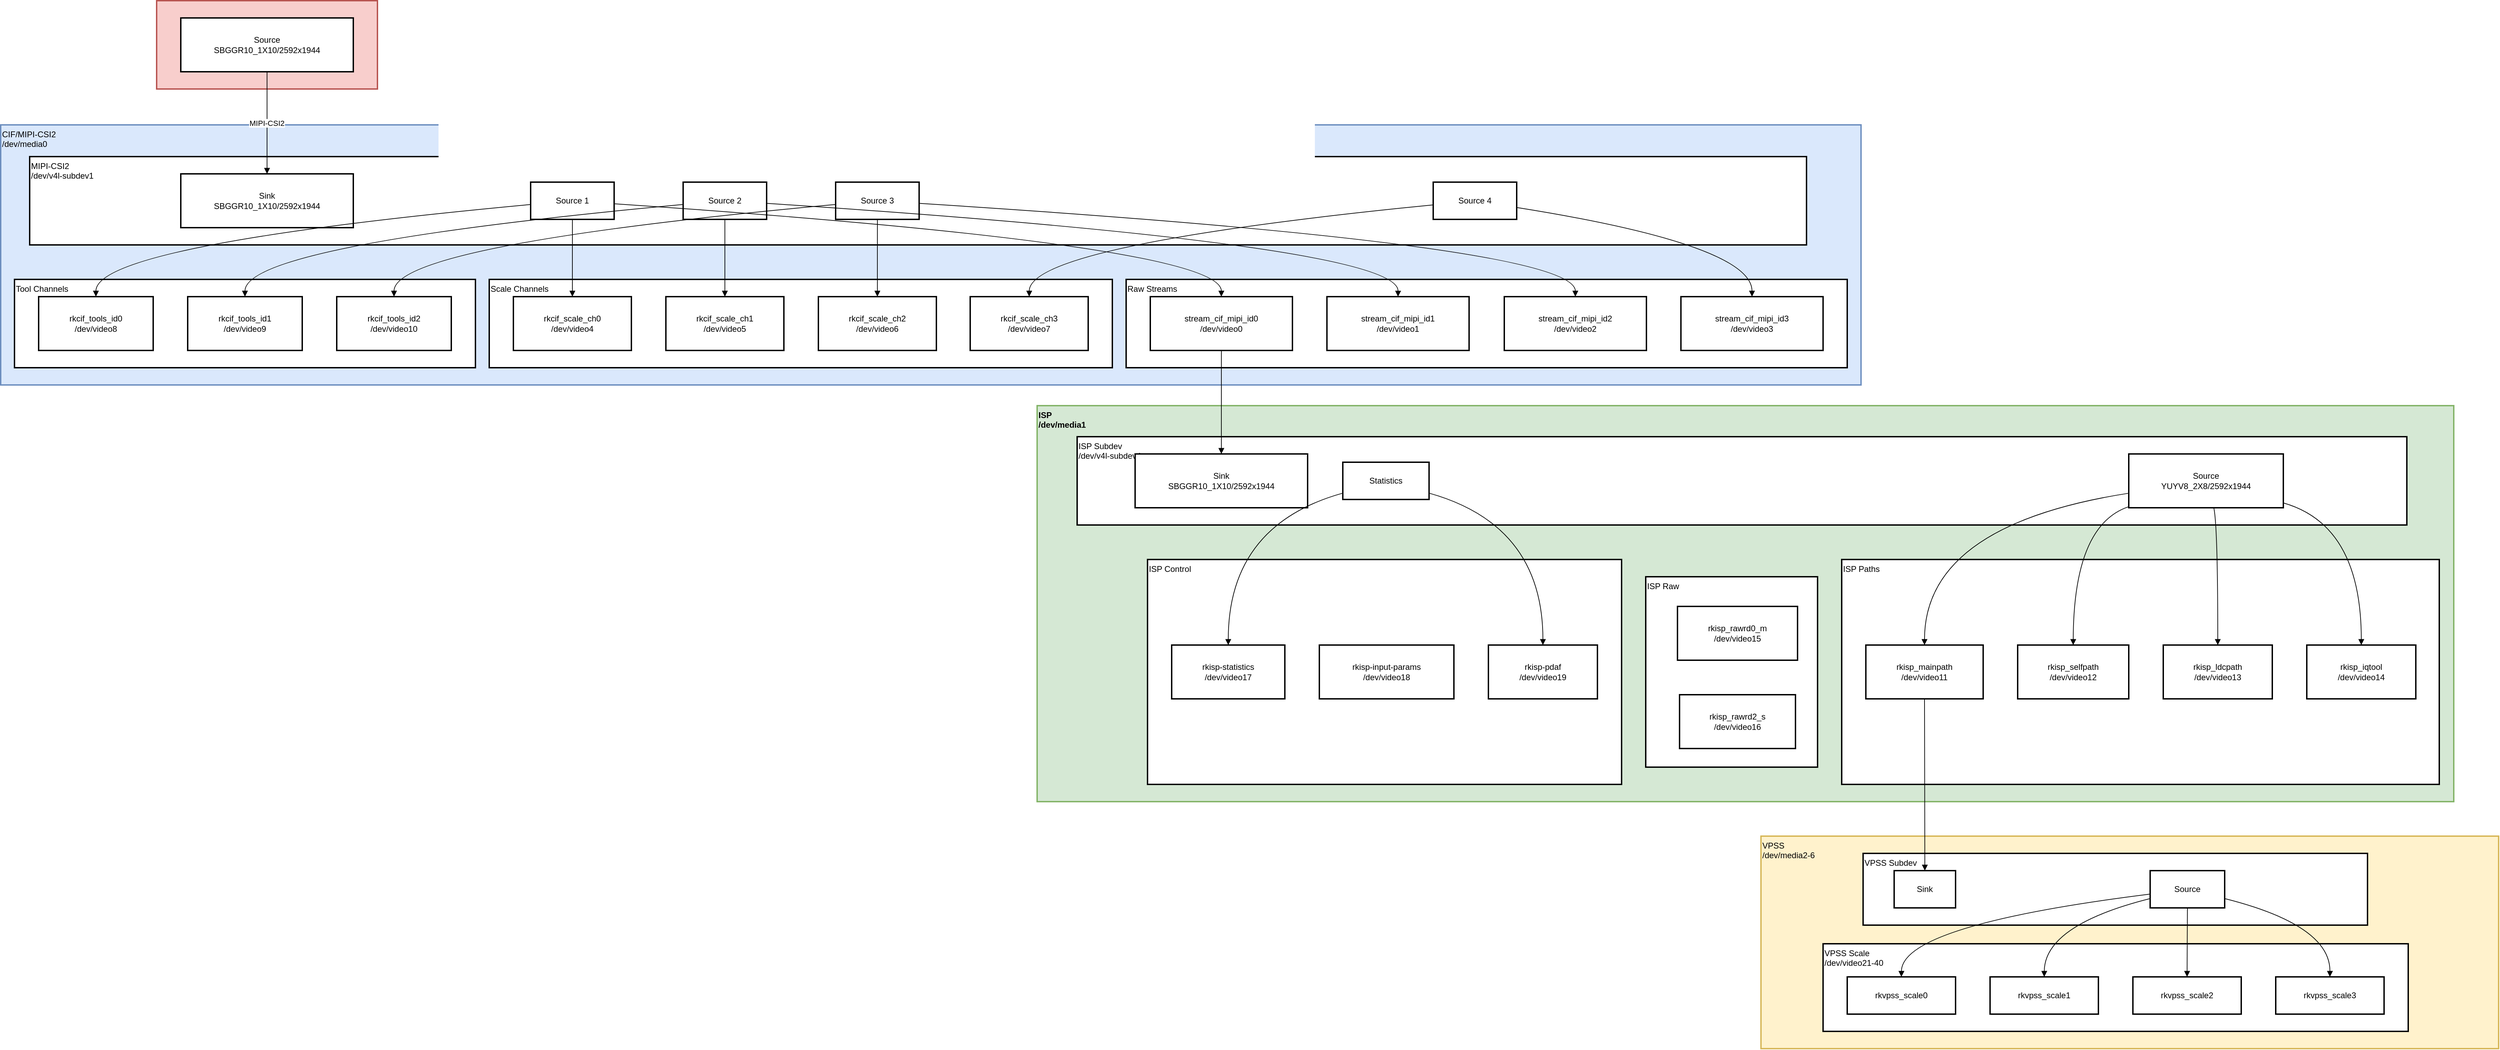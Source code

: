 <mxfile version="27.1.3">
  <diagram name="第 1 页" id="zdJP6oIZviNP21E2r9Ot">
    <mxGraphModel dx="2350" dy="1121" grid="0" gridSize="10" guides="1" tooltips="1" connect="1" arrows="1" fold="1" page="1" pageScale="1" pageWidth="827" pageHeight="1169" math="0" shadow="0">
      <root>
        <mxCell id="0" />
        <mxCell id="1" parent="0" />
        <mxCell id="uLB4OkpYBu8gUbBFBRwL-1" value="VPSS&#xa;/dev/media2-6" style="whiteSpace=wrap;strokeWidth=2;align=left;verticalAlign=top;fillColor=#fff2cc;strokeColor=#d6b656;" parent="1" vertex="1">
          <mxGeometry x="2571" y="1231" width="1069" height="308" as="geometry" />
        </mxCell>
        <mxCell id="uLB4OkpYBu8gUbBFBRwL-2" value="VPSS Scale&#xa;/dev/video21-40" style="whiteSpace=wrap;strokeWidth=2;align=left;verticalAlign=top;" parent="1" vertex="1">
          <mxGeometry x="2661" y="1387" width="848" height="127" as="geometry" />
        </mxCell>
        <mxCell id="uLB4OkpYBu8gUbBFBRwL-3" value="VPSS Subdev" style="whiteSpace=wrap;strokeWidth=2;align=left;verticalAlign=top;" parent="1" vertex="1">
          <mxGeometry x="2719" y="1256" width="731" height="104" as="geometry" />
        </mxCell>
        <mxCell id="uLB4OkpYBu8gUbBFBRwL-4" value="ISP&#xa;/dev/media1" style="whiteSpace=wrap;strokeWidth=2;align=left;verticalAlign=top;fontStyle=1;fillColor=#d5e8d4;strokeColor=#82b366;" parent="1" vertex="1">
          <mxGeometry x="1522" y="607" width="2053" height="574" as="geometry" />
        </mxCell>
        <mxCell id="uLB4OkpYBu8gUbBFBRwL-5" value="ISP Control" style="whiteSpace=wrap;strokeWidth=2;align=left;verticalAlign=top;" parent="1" vertex="1">
          <mxGeometry x="1682" y="830" width="687" height="326" as="geometry" />
        </mxCell>
        <mxCell id="uLB4OkpYBu8gUbBFBRwL-6" value="ISP Raw" style="whiteSpace=wrap;strokeWidth=2;verticalAlign=top;align=left;" parent="1" vertex="1">
          <mxGeometry x="2404" y="855" width="249" height="276" as="geometry" />
        </mxCell>
        <mxCell id="uLB4OkpYBu8gUbBFBRwL-7" value="rkisp_rawrd0_m&#xa;/dev/video15" style="whiteSpace=wrap;strokeWidth=2;" parent="uLB4OkpYBu8gUbBFBRwL-6" vertex="1">
          <mxGeometry x="46" y="43" width="174" height="78" as="geometry" />
        </mxCell>
        <mxCell id="uLB4OkpYBu8gUbBFBRwL-8" value="rkisp_rawrd2_s&#xa;/dev/video16" style="whiteSpace=wrap;strokeWidth=2;" parent="uLB4OkpYBu8gUbBFBRwL-6" vertex="1">
          <mxGeometry x="49" y="171" width="168" height="78" as="geometry" />
        </mxCell>
        <mxCell id="uLB4OkpYBu8gUbBFBRwL-9" value="ISP Paths" style="whiteSpace=wrap;strokeWidth=2;align=left;verticalAlign=top;" parent="1" vertex="1">
          <mxGeometry x="2688" y="830" width="866" height="326" as="geometry" />
        </mxCell>
        <mxCell id="uLB4OkpYBu8gUbBFBRwL-10" value="ISP Subdev&#xa;/dev/v4l-subdev4" style="whiteSpace=wrap;strokeWidth=2;align=left;verticalAlign=top;" parent="1" vertex="1">
          <mxGeometry x="1580" y="652" width="1927" height="128" as="geometry" />
        </mxCell>
        <mxCell id="uLB4OkpYBu8gUbBFBRwL-11" value="CIF/MIPI-CSI2&#xa;/dev/media0" style="whiteSpace=wrap;strokeWidth=2;align=left;verticalAlign=top;fillColor=#dae8fc;strokeColor=#6c8ebf;" parent="1" vertex="1">
          <mxGeometry x="20" y="200" width="2696" height="377" as="geometry" />
        </mxCell>
        <mxCell id="uLB4OkpYBu8gUbBFBRwL-12" value="Tool Channels" style="whiteSpace=wrap;strokeWidth=2;align=left;verticalAlign=top;" parent="1" vertex="1">
          <mxGeometry x="40" y="424" width="668" height="128" as="geometry" />
        </mxCell>
        <mxCell id="uLB4OkpYBu8gUbBFBRwL-13" value="Scale Channels" style="whiteSpace=wrap;strokeWidth=2;align=left;verticalAlign=top;" parent="1" vertex="1">
          <mxGeometry x="728" y="424" width="903" height="128" as="geometry" />
        </mxCell>
        <mxCell id="uLB4OkpYBu8gUbBFBRwL-14" value="Raw Streams" style="whiteSpace=wrap;strokeWidth=2;align=left;verticalAlign=top;" parent="1" vertex="1">
          <mxGeometry x="1651" y="424" width="1045" height="128" as="geometry" />
        </mxCell>
        <mxCell id="uLB4OkpYBu8gUbBFBRwL-15" value="MIPI-CSI2&#xa;/dev/v4l-subdev1" style="whiteSpace=wrap;strokeWidth=2;align=left;verticalAlign=top;" parent="1" vertex="1">
          <mxGeometry x="62" y="246" width="2575" height="128" as="geometry" />
        </mxCell>
        <mxCell id="uLB4OkpYBu8gUbBFBRwL-16" value="Sensor&#xa;m01_b_og05b10&#xa;/dev/v4l-subdev3" style="whiteSpace=wrap;strokeWidth=2;fillColor=#f8cecc;strokeColor=#b85450;" parent="1" vertex="1">
          <mxGeometry x="246" y="20" width="320" height="128" as="geometry" />
        </mxCell>
        <mxCell id="uLB4OkpYBu8gUbBFBRwL-17" value="Source&#xa;SBGGR10_1X10/2592x1944" style="whiteSpace=wrap;strokeWidth=2;" parent="1" vertex="1">
          <mxGeometry x="281" y="45" width="250" height="78" as="geometry" />
        </mxCell>
        <mxCell id="uLB4OkpYBu8gUbBFBRwL-18" value="Sink&#xa;SBGGR10_1X10/2592x1944" style="whiteSpace=wrap;strokeWidth=2;" parent="1" vertex="1">
          <mxGeometry x="281" y="271" width="250" height="78" as="geometry" />
        </mxCell>
        <mxCell id="uLB4OkpYBu8gUbBFBRwL-19" value="Source 1" style="whiteSpace=wrap;strokeWidth=2;" parent="1" vertex="1">
          <mxGeometry x="788" y="283" width="121" height="54" as="geometry" />
        </mxCell>
        <mxCell id="uLB4OkpYBu8gUbBFBRwL-20" value="Source 2" style="whiteSpace=wrap;strokeWidth=2;" parent="1" vertex="1">
          <mxGeometry x="1009" y="283" width="121" height="54" as="geometry" />
        </mxCell>
        <mxCell id="uLB4OkpYBu8gUbBFBRwL-21" value="Source 3" style="whiteSpace=wrap;strokeWidth=2;" parent="1" vertex="1">
          <mxGeometry x="1230" y="283" width="121" height="54" as="geometry" />
        </mxCell>
        <mxCell id="uLB4OkpYBu8gUbBFBRwL-22" value="Source 4" style="whiteSpace=wrap;strokeWidth=2;" parent="1" vertex="1">
          <mxGeometry x="2096" y="283" width="121" height="54" as="geometry" />
        </mxCell>
        <mxCell id="uLB4OkpYBu8gUbBFBRwL-23" value="stream_cif_mipi_id0&#xa;/dev/video0" style="whiteSpace=wrap;strokeWidth=2;" parent="1" vertex="1">
          <mxGeometry x="1686" y="449" width="206" height="78" as="geometry" />
        </mxCell>
        <mxCell id="uLB4OkpYBu8gUbBFBRwL-24" value="stream_cif_mipi_id1&#xa;/dev/video1" style="whiteSpace=wrap;strokeWidth=2;" parent="1" vertex="1">
          <mxGeometry x="1942" y="449" width="206" height="78" as="geometry" />
        </mxCell>
        <mxCell id="uLB4OkpYBu8gUbBFBRwL-25" value="stream_cif_mipi_id2&#xa;/dev/video2" style="whiteSpace=wrap;strokeWidth=2;" parent="1" vertex="1">
          <mxGeometry x="2199" y="449" width="206" height="78" as="geometry" />
        </mxCell>
        <mxCell id="uLB4OkpYBu8gUbBFBRwL-26" value="stream_cif_mipi_id3&#xa;/dev/video3" style="whiteSpace=wrap;strokeWidth=2;" parent="1" vertex="1">
          <mxGeometry x="2455" y="449" width="206" height="78" as="geometry" />
        </mxCell>
        <mxCell id="uLB4OkpYBu8gUbBFBRwL-27" value="rkcif_scale_ch0&#xa;/dev/video4" style="whiteSpace=wrap;strokeWidth=2;" parent="1" vertex="1">
          <mxGeometry x="763" y="449" width="171" height="78" as="geometry" />
        </mxCell>
        <mxCell id="uLB4OkpYBu8gUbBFBRwL-28" value="rkcif_scale_ch1&#xa;/dev/video5" style="whiteSpace=wrap;strokeWidth=2;" parent="1" vertex="1">
          <mxGeometry x="984" y="449" width="171" height="78" as="geometry" />
        </mxCell>
        <mxCell id="uLB4OkpYBu8gUbBFBRwL-29" value="rkcif_scale_ch2&#xa;/dev/video6" style="whiteSpace=wrap;strokeWidth=2;" parent="1" vertex="1">
          <mxGeometry x="1205" y="449" width="171" height="78" as="geometry" />
        </mxCell>
        <mxCell id="uLB4OkpYBu8gUbBFBRwL-30" value="rkcif_scale_ch3&#xa;/dev/video7" style="whiteSpace=wrap;strokeWidth=2;" parent="1" vertex="1">
          <mxGeometry x="1425" y="449" width="171" height="78" as="geometry" />
        </mxCell>
        <mxCell id="uLB4OkpYBu8gUbBFBRwL-31" value="rkcif_tools_id0&#xa;/dev/video8" style="whiteSpace=wrap;strokeWidth=2;" parent="1" vertex="1">
          <mxGeometry x="75" y="449" width="166" height="78" as="geometry" />
        </mxCell>
        <mxCell id="uLB4OkpYBu8gUbBFBRwL-32" value="rkcif_tools_id1&#xa;/dev/video9" style="whiteSpace=wrap;strokeWidth=2;" parent="1" vertex="1">
          <mxGeometry x="291" y="449" width="166" height="78" as="geometry" />
        </mxCell>
        <mxCell id="uLB4OkpYBu8gUbBFBRwL-33" value="rkcif_tools_id2&#xa;/dev/video10" style="whiteSpace=wrap;strokeWidth=2;" parent="1" vertex="1">
          <mxGeometry x="507" y="449" width="166" height="78" as="geometry" />
        </mxCell>
        <mxCell id="uLB4OkpYBu8gUbBFBRwL-34" value="Sink&#xa;SBGGR10_1X10/2592x1944" style="whiteSpace=wrap;strokeWidth=2;" parent="1" vertex="1">
          <mxGeometry x="1664" y="677" width="250" height="78" as="geometry" />
        </mxCell>
        <mxCell id="uLB4OkpYBu8gUbBFBRwL-35" value="Source&#xa;YUYV8_2X8/2592x1944" style="whiteSpace=wrap;strokeWidth=2;" parent="1" vertex="1">
          <mxGeometry x="3104" y="677" width="224" height="78" as="geometry" />
        </mxCell>
        <mxCell id="uLB4OkpYBu8gUbBFBRwL-36" value="Statistics" style="whiteSpace=wrap;strokeWidth=2;" parent="1" vertex="1">
          <mxGeometry x="1965" y="689" width="125" height="54" as="geometry" />
        </mxCell>
        <mxCell id="uLB4OkpYBu8gUbBFBRwL-37" value="rkisp_mainpath&#xa;/dev/video11" style="whiteSpace=wrap;strokeWidth=2;" parent="1" vertex="1">
          <mxGeometry x="2723" y="954" width="170" height="78" as="geometry" />
        </mxCell>
        <mxCell id="uLB4OkpYBu8gUbBFBRwL-38" value="rkisp_selfpath&#xa;/dev/video12" style="whiteSpace=wrap;strokeWidth=2;" parent="1" vertex="1">
          <mxGeometry x="2943" y="954" width="161" height="78" as="geometry" />
        </mxCell>
        <mxCell id="uLB4OkpYBu8gUbBFBRwL-39" value="rkisp_ldcpath&#xa;/dev/video13" style="whiteSpace=wrap;strokeWidth=2;" parent="1" vertex="1">
          <mxGeometry x="3154" y="954" width="158" height="78" as="geometry" />
        </mxCell>
        <mxCell id="uLB4OkpYBu8gUbBFBRwL-40" value="rkisp_iqtool&#xa;/dev/video14" style="whiteSpace=wrap;strokeWidth=2;" parent="1" vertex="1">
          <mxGeometry x="3362" y="954" width="158" height="78" as="geometry" />
        </mxCell>
        <mxCell id="uLB4OkpYBu8gUbBFBRwL-41" value="rkisp-statistics&#xa;/dev/video17" style="whiteSpace=wrap;strokeWidth=2;" parent="1" vertex="1">
          <mxGeometry x="1717" y="954" width="164" height="78" as="geometry" />
        </mxCell>
        <mxCell id="uLB4OkpYBu8gUbBFBRwL-42" value="rkisp-input-params&#xa;/dev/video18" style="whiteSpace=wrap;strokeWidth=2;" parent="1" vertex="1">
          <mxGeometry x="1931" y="954" width="195" height="78" as="geometry" />
        </mxCell>
        <mxCell id="uLB4OkpYBu8gUbBFBRwL-43" value="rkisp-pdaf&#xa;/dev/video19" style="whiteSpace=wrap;strokeWidth=2;" parent="1" vertex="1">
          <mxGeometry x="2176" y="954" width="158" height="78" as="geometry" />
        </mxCell>
        <mxCell id="uLB4OkpYBu8gUbBFBRwL-44" value="Sink" style="whiteSpace=wrap;strokeWidth=2;" parent="1" vertex="1">
          <mxGeometry x="2764" y="1281" width="89" height="54" as="geometry" />
        </mxCell>
        <mxCell id="uLB4OkpYBu8gUbBFBRwL-45" value="Source" style="whiteSpace=wrap;strokeWidth=2;" parent="1" vertex="1">
          <mxGeometry x="3135" y="1281" width="108" height="54" as="geometry" />
        </mxCell>
        <mxCell id="uLB4OkpYBu8gUbBFBRwL-46" value="rkvpss_scale0" style="whiteSpace=wrap;strokeWidth=2;" parent="1" vertex="1">
          <mxGeometry x="2696" y="1435" width="157" height="54" as="geometry" />
        </mxCell>
        <mxCell id="uLB4OkpYBu8gUbBFBRwL-47" value="rkvpss_scale1" style="whiteSpace=wrap;strokeWidth=2;" parent="1" vertex="1">
          <mxGeometry x="2903" y="1435" width="157" height="54" as="geometry" />
        </mxCell>
        <mxCell id="uLB4OkpYBu8gUbBFBRwL-48" value="rkvpss_scale2" style="whiteSpace=wrap;strokeWidth=2;" parent="1" vertex="1">
          <mxGeometry x="3110" y="1435" width="157" height="54" as="geometry" />
        </mxCell>
        <mxCell id="uLB4OkpYBu8gUbBFBRwL-49" value="rkvpss_scale3" style="whiteSpace=wrap;strokeWidth=2;" parent="1" vertex="1">
          <mxGeometry x="3317" y="1435" width="157" height="54" as="geometry" />
        </mxCell>
        <mxCell id="uLB4OkpYBu8gUbBFBRwL-50" value="MIPI-CSI2" style="curved=1;startArrow=none;endArrow=block;exitX=0.5;exitY=1;entryX=0.5;entryY=0;rounded=0;" parent="1" source="uLB4OkpYBu8gUbBFBRwL-17" target="uLB4OkpYBu8gUbBFBRwL-18" edge="1">
          <mxGeometry relative="1" as="geometry">
            <Array as="points" />
          </mxGeometry>
        </mxCell>
        <mxCell id="uLB4OkpYBu8gUbBFBRwL-51" value="" style="curved=1;startArrow=none;endArrow=block;exitX=1;exitY=0.58;entryX=0.5;entryY=0;rounded=0;" parent="1" source="uLB4OkpYBu8gUbBFBRwL-19" target="uLB4OkpYBu8gUbBFBRwL-23" edge="1">
          <mxGeometry relative="1" as="geometry">
            <Array as="points">
              <mxPoint x="1789" y="374" />
            </Array>
          </mxGeometry>
        </mxCell>
        <mxCell id="uLB4OkpYBu8gUbBFBRwL-52" value="" style="curved=1;startArrow=none;endArrow=block;exitX=1;exitY=0.57;entryX=0.5;entryY=0;rounded=0;" parent="1" source="uLB4OkpYBu8gUbBFBRwL-20" target="uLB4OkpYBu8gUbBFBRwL-24" edge="1">
          <mxGeometry relative="1" as="geometry">
            <Array as="points">
              <mxPoint x="2046" y="374" />
            </Array>
          </mxGeometry>
        </mxCell>
        <mxCell id="uLB4OkpYBu8gUbBFBRwL-53" value="" style="curved=1;startArrow=none;endArrow=block;exitX=1;exitY=0.57;entryX=0.5;entryY=0;rounded=0;" parent="1" source="uLB4OkpYBu8gUbBFBRwL-21" target="uLB4OkpYBu8gUbBFBRwL-25" edge="1">
          <mxGeometry relative="1" as="geometry">
            <Array as="points">
              <mxPoint x="2302" y="374" />
            </Array>
          </mxGeometry>
        </mxCell>
        <mxCell id="uLB4OkpYBu8gUbBFBRwL-54" value="" style="curved=1;startArrow=none;endArrow=block;exitX=1;exitY=0.68;entryX=0.5;entryY=0;rounded=0;" parent="1" source="uLB4OkpYBu8gUbBFBRwL-22" target="uLB4OkpYBu8gUbBFBRwL-26" edge="1">
          <mxGeometry relative="1" as="geometry">
            <Array as="points">
              <mxPoint x="2558" y="374" />
            </Array>
          </mxGeometry>
        </mxCell>
        <mxCell id="uLB4OkpYBu8gUbBFBRwL-55" value="" style="curved=1;startArrow=none;endArrow=block;exitX=0.5;exitY=1;entryX=0.5;entryY=0;rounded=0;" parent="1" source="uLB4OkpYBu8gUbBFBRwL-19" target="uLB4OkpYBu8gUbBFBRwL-27" edge="1">
          <mxGeometry relative="1" as="geometry">
            <Array as="points" />
          </mxGeometry>
        </mxCell>
        <mxCell id="uLB4OkpYBu8gUbBFBRwL-56" value="" style="curved=1;startArrow=none;endArrow=block;exitX=0.5;exitY=1;entryX=0.5;entryY=0;rounded=0;" parent="1" source="uLB4OkpYBu8gUbBFBRwL-20" target="uLB4OkpYBu8gUbBFBRwL-28" edge="1">
          <mxGeometry relative="1" as="geometry">
            <Array as="points" />
          </mxGeometry>
        </mxCell>
        <mxCell id="uLB4OkpYBu8gUbBFBRwL-57" value="" style="curved=1;startArrow=none;endArrow=block;exitX=0.5;exitY=1;entryX=0.5;entryY=0;rounded=0;" parent="1" source="uLB4OkpYBu8gUbBFBRwL-21" target="uLB4OkpYBu8gUbBFBRwL-29" edge="1">
          <mxGeometry relative="1" as="geometry">
            <Array as="points" />
          </mxGeometry>
        </mxCell>
        <mxCell id="uLB4OkpYBu8gUbBFBRwL-58" value="" style="curved=1;startArrow=none;endArrow=block;exitX=0;exitY=0.61;entryX=0.5;entryY=0;rounded=0;" parent="1" source="uLB4OkpYBu8gUbBFBRwL-22" target="uLB4OkpYBu8gUbBFBRwL-30" edge="1">
          <mxGeometry relative="1" as="geometry">
            <Array as="points">
              <mxPoint x="1511" y="374" />
            </Array>
          </mxGeometry>
        </mxCell>
        <mxCell id="uLB4OkpYBu8gUbBFBRwL-59" value="" style="curved=1;startArrow=none;endArrow=block;exitX=0;exitY=0.6;entryX=0.5;entryY=0;rounded=0;" parent="1" source="uLB4OkpYBu8gUbBFBRwL-19" target="uLB4OkpYBu8gUbBFBRwL-31" edge="1">
          <mxGeometry relative="1" as="geometry">
            <Array as="points">
              <mxPoint x="158" y="374" />
            </Array>
          </mxGeometry>
        </mxCell>
        <mxCell id="uLB4OkpYBu8gUbBFBRwL-60" value="" style="curved=1;startArrow=none;endArrow=block;exitX=0;exitY=0.6;entryX=0.5;entryY=0;rounded=0;" parent="1" source="uLB4OkpYBu8gUbBFBRwL-20" target="uLB4OkpYBu8gUbBFBRwL-32" edge="1">
          <mxGeometry relative="1" as="geometry">
            <Array as="points">
              <mxPoint x="374" y="374" />
            </Array>
          </mxGeometry>
        </mxCell>
        <mxCell id="uLB4OkpYBu8gUbBFBRwL-61" value="" style="curved=1;startArrow=none;endArrow=block;exitX=0;exitY=0.6;entryX=0.5;entryY=0;rounded=0;" parent="1" source="uLB4OkpYBu8gUbBFBRwL-21" target="uLB4OkpYBu8gUbBFBRwL-33" edge="1">
          <mxGeometry relative="1" as="geometry">
            <Array as="points">
              <mxPoint x="590" y="374" />
            </Array>
          </mxGeometry>
        </mxCell>
        <mxCell id="uLB4OkpYBu8gUbBFBRwL-62" value="" style="curved=1;startArrow=none;endArrow=block;exitX=0.5;exitY=1;entryX=0.5;entryY=0;rounded=0;" parent="1" source="uLB4OkpYBu8gUbBFBRwL-23" target="uLB4OkpYBu8gUbBFBRwL-34" edge="1">
          <mxGeometry relative="1" as="geometry">
            <Array as="points" />
          </mxGeometry>
        </mxCell>
        <mxCell id="uLB4OkpYBu8gUbBFBRwL-63" value="" style="curved=1;startArrow=none;endArrow=block;exitX=0;exitY=0.73;entryX=0.5;entryY=0;rounded=0;" parent="1" source="uLB4OkpYBu8gUbBFBRwL-35" target="uLB4OkpYBu8gUbBFBRwL-37" edge="1">
          <mxGeometry relative="1" as="geometry">
            <Array as="points">
              <mxPoint x="2808" y="780" />
            </Array>
          </mxGeometry>
        </mxCell>
        <mxCell id="uLB4OkpYBu8gUbBFBRwL-64" value="" style="curved=1;startArrow=none;endArrow=block;exitX=0;exitY=0.98;entryX=0.5;entryY=0;rounded=0;" parent="1" source="uLB4OkpYBu8gUbBFBRwL-35" target="uLB4OkpYBu8gUbBFBRwL-38" edge="1">
          <mxGeometry relative="1" as="geometry">
            <Array as="points">
              <mxPoint x="3024" y="780" />
            </Array>
          </mxGeometry>
        </mxCell>
        <mxCell id="uLB4OkpYBu8gUbBFBRwL-65" value="" style="curved=1;startArrow=none;endArrow=block;exitX=0.55;exitY=1;entryX=0.5;entryY=0;rounded=0;" parent="1" source="uLB4OkpYBu8gUbBFBRwL-35" target="uLB4OkpYBu8gUbBFBRwL-39" edge="1">
          <mxGeometry relative="1" as="geometry">
            <Array as="points">
              <mxPoint x="3233" y="780" />
            </Array>
          </mxGeometry>
        </mxCell>
        <mxCell id="uLB4OkpYBu8gUbBFBRwL-66" value="" style="curved=1;startArrow=none;endArrow=block;exitX=1;exitY=0.91;entryX=0.5;entryY=0;rounded=0;" parent="1" source="uLB4OkpYBu8gUbBFBRwL-35" target="uLB4OkpYBu8gUbBFBRwL-40" edge="1">
          <mxGeometry relative="1" as="geometry">
            <Array as="points">
              <mxPoint x="3441" y="780" />
            </Array>
          </mxGeometry>
        </mxCell>
        <mxCell id="uLB4OkpYBu8gUbBFBRwL-67" value="" style="curved=1;startArrow=none;endArrow=block;exitX=0;exitY=0.83;entryX=0.5;entryY=0;rounded=0;" parent="1" source="uLB4OkpYBu8gUbBFBRwL-36" target="uLB4OkpYBu8gUbBFBRwL-41" edge="1">
          <mxGeometry relative="1" as="geometry">
            <Array as="points">
              <mxPoint x="1799" y="780" />
            </Array>
          </mxGeometry>
        </mxCell>
        <mxCell id="uLB4OkpYBu8gUbBFBRwL-68" value="" style="curved=1;startArrow=none;endArrow=block;exitX=1;exitY=0.83;entryX=0.5;entryY=0;rounded=0;" parent="1" source="uLB4OkpYBu8gUbBFBRwL-36" target="uLB4OkpYBu8gUbBFBRwL-43" edge="1">
          <mxGeometry relative="1" as="geometry">
            <Array as="points">
              <mxPoint x="2255" y="780" />
            </Array>
          </mxGeometry>
        </mxCell>
        <mxCell id="uLB4OkpYBu8gUbBFBRwL-69" value="" style="curved=1;startArrow=none;endArrow=block;exitX=0.5;exitY=1;entryX=0.5;entryY=0;rounded=0;" parent="1" source="uLB4OkpYBu8gUbBFBRwL-37" target="uLB4OkpYBu8gUbBFBRwL-44" edge="1">
          <mxGeometry relative="1" as="geometry">
            <Array as="points" />
          </mxGeometry>
        </mxCell>
        <mxCell id="uLB4OkpYBu8gUbBFBRwL-70" value="" style="curved=1;startArrow=none;endArrow=block;exitX=0;exitY=0.63;entryX=0.5;entryY=0;rounded=0;" parent="1" source="uLB4OkpYBu8gUbBFBRwL-45" target="uLB4OkpYBu8gUbBFBRwL-46" edge="1">
          <mxGeometry relative="1" as="geometry">
            <Array as="points">
              <mxPoint x="2775" y="1360" />
            </Array>
          </mxGeometry>
        </mxCell>
        <mxCell id="uLB4OkpYBu8gUbBFBRwL-71" value="" style="curved=1;startArrow=none;endArrow=block;exitX=0;exitY=0.75;entryX=0.5;entryY=0;rounded=0;" parent="1" source="uLB4OkpYBu8gUbBFBRwL-45" target="uLB4OkpYBu8gUbBFBRwL-47" edge="1">
          <mxGeometry relative="1" as="geometry">
            <Array as="points">
              <mxPoint x="2982" y="1360" />
            </Array>
          </mxGeometry>
        </mxCell>
        <mxCell id="uLB4OkpYBu8gUbBFBRwL-72" value="" style="curved=1;startArrow=none;endArrow=block;exitX=0.5;exitY=1;entryX=0.5;entryY=0;rounded=0;" parent="1" source="uLB4OkpYBu8gUbBFBRwL-45" target="uLB4OkpYBu8gUbBFBRwL-48" edge="1">
          <mxGeometry relative="1" as="geometry">
            <Array as="points" />
          </mxGeometry>
        </mxCell>
        <mxCell id="uLB4OkpYBu8gUbBFBRwL-73" value="" style="curved=1;startArrow=none;endArrow=block;exitX=1;exitY=0.75;entryX=0.5;entryY=0;rounded=0;" parent="1" source="uLB4OkpYBu8gUbBFBRwL-45" target="uLB4OkpYBu8gUbBFBRwL-49" edge="1">
          <mxGeometry relative="1" as="geometry">
            <Array as="points">
              <mxPoint x="3396" y="1360" />
            </Array>
          </mxGeometry>
        </mxCell>
      </root>
    </mxGraphModel>
  </diagram>
</mxfile>
